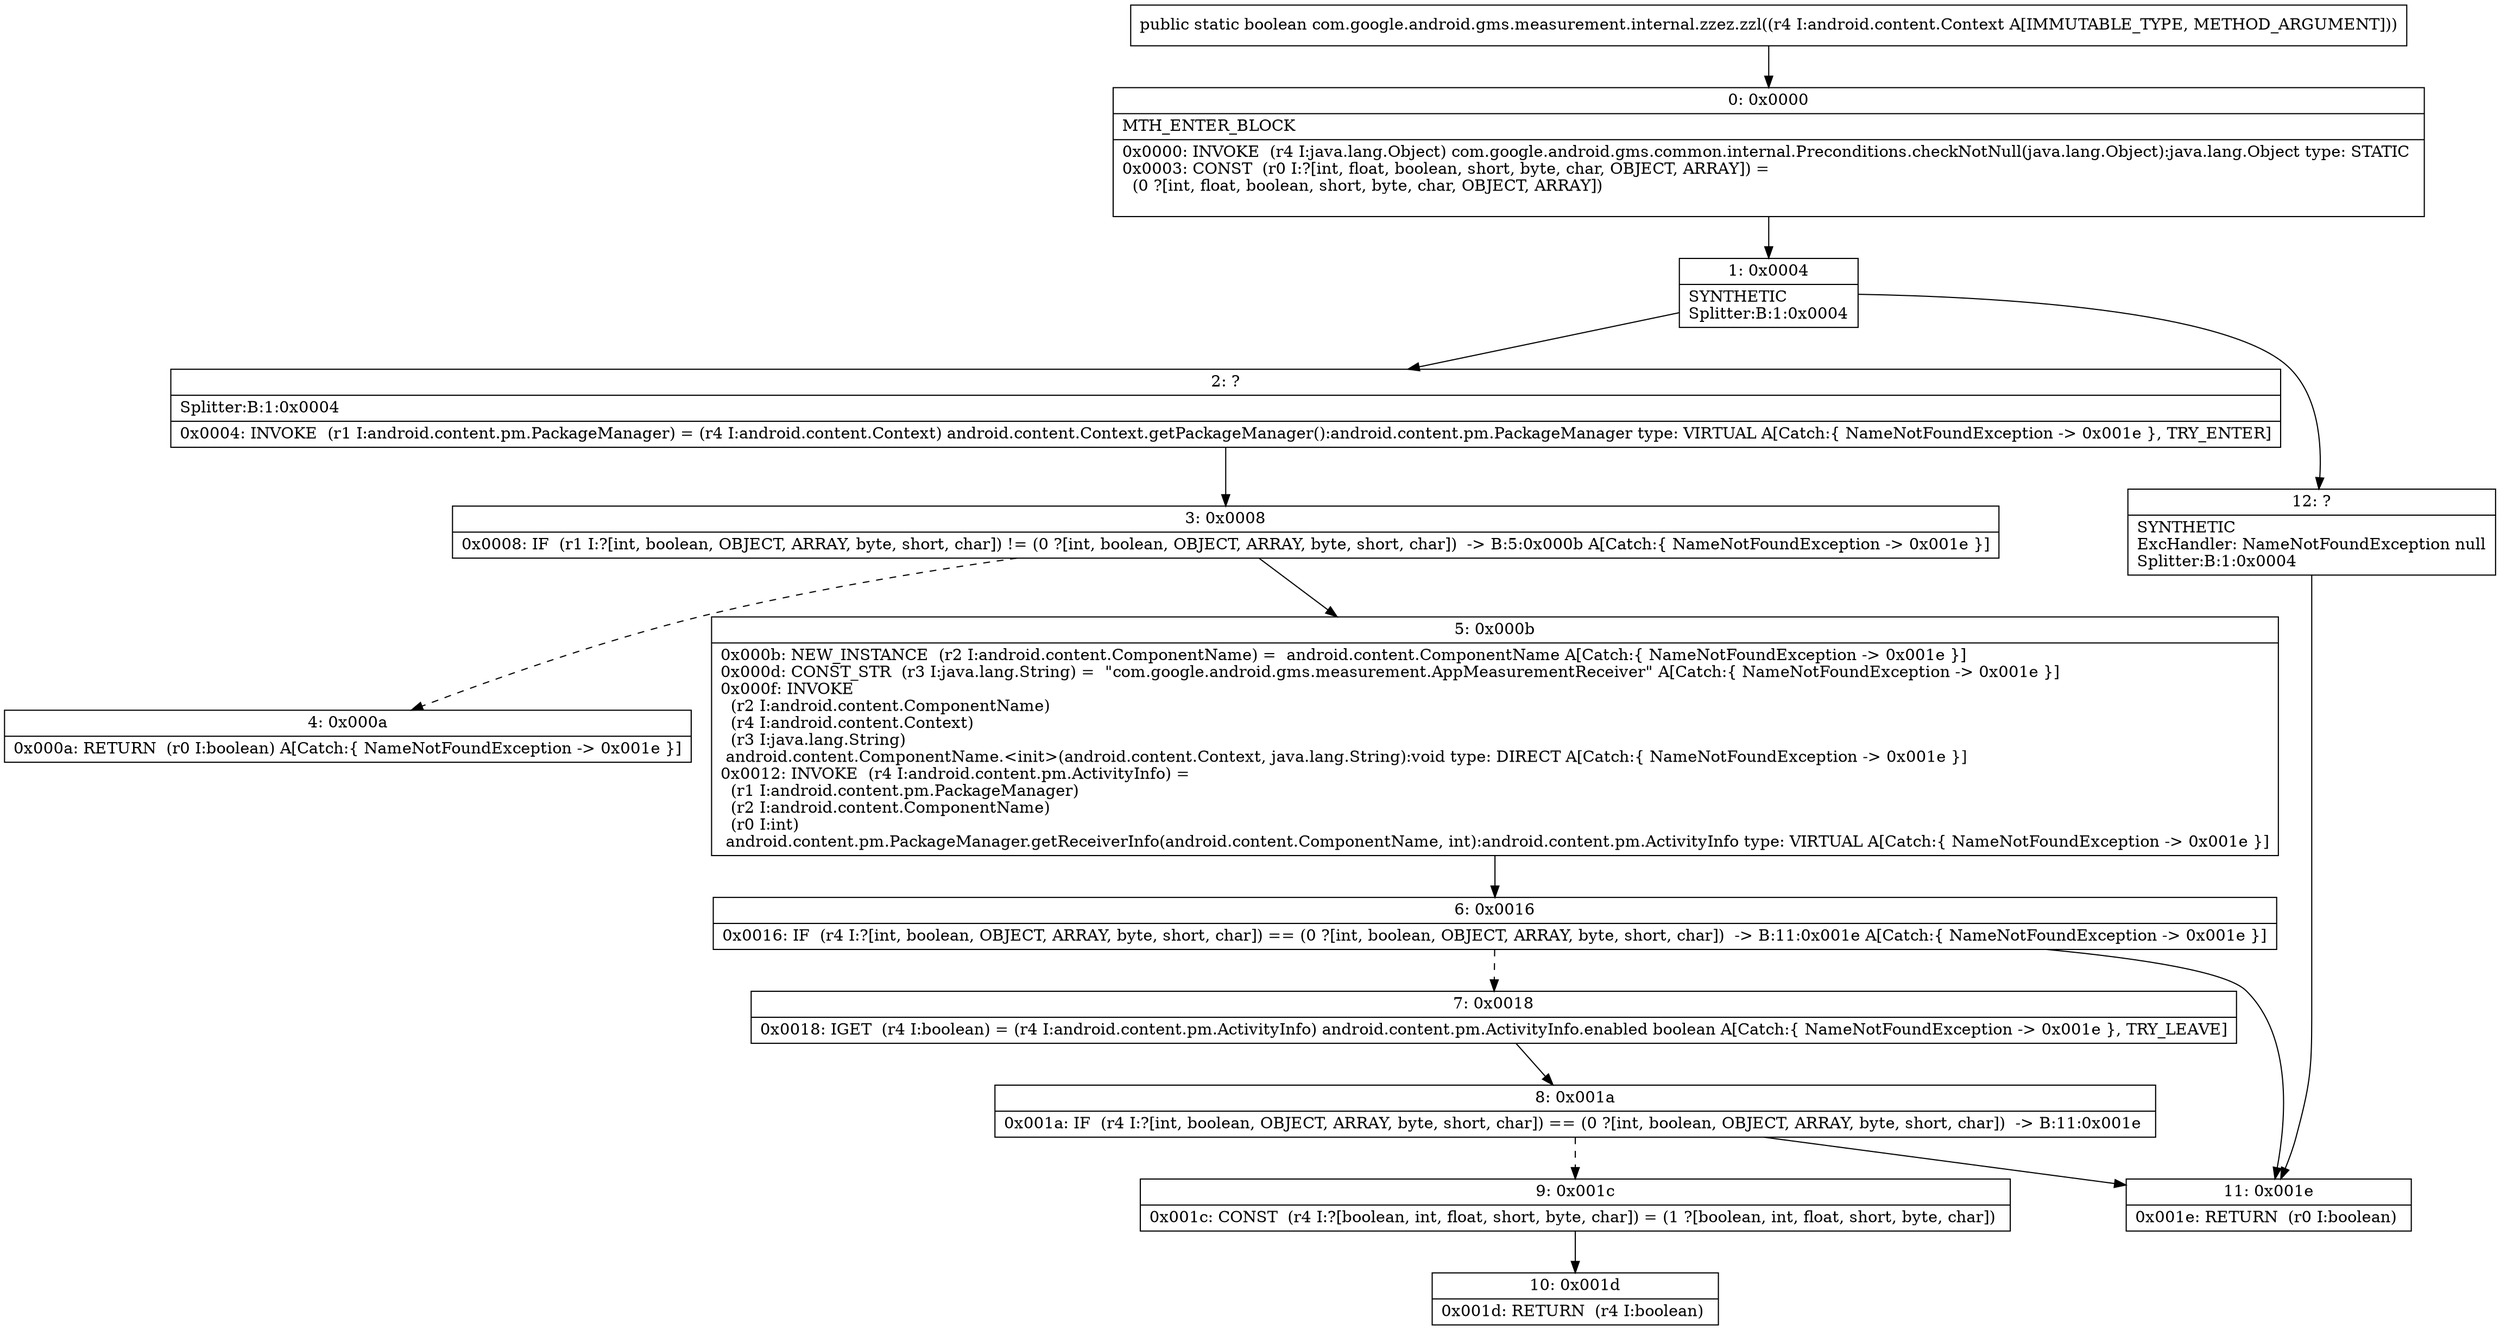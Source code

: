 digraph "CFG forcom.google.android.gms.measurement.internal.zzez.zzl(Landroid\/content\/Context;)Z" {
Node_0 [shape=record,label="{0\:\ 0x0000|MTH_ENTER_BLOCK\l|0x0000: INVOKE  (r4 I:java.lang.Object) com.google.android.gms.common.internal.Preconditions.checkNotNull(java.lang.Object):java.lang.Object type: STATIC \l0x0003: CONST  (r0 I:?[int, float, boolean, short, byte, char, OBJECT, ARRAY]) = \l  (0 ?[int, float, boolean, short, byte, char, OBJECT, ARRAY])\l \l}"];
Node_1 [shape=record,label="{1\:\ 0x0004|SYNTHETIC\lSplitter:B:1:0x0004\l}"];
Node_2 [shape=record,label="{2\:\ ?|Splitter:B:1:0x0004\l|0x0004: INVOKE  (r1 I:android.content.pm.PackageManager) = (r4 I:android.content.Context) android.content.Context.getPackageManager():android.content.pm.PackageManager type: VIRTUAL A[Catch:\{ NameNotFoundException \-\> 0x001e \}, TRY_ENTER]\l}"];
Node_3 [shape=record,label="{3\:\ 0x0008|0x0008: IF  (r1 I:?[int, boolean, OBJECT, ARRAY, byte, short, char]) != (0 ?[int, boolean, OBJECT, ARRAY, byte, short, char])  \-\> B:5:0x000b A[Catch:\{ NameNotFoundException \-\> 0x001e \}]\l}"];
Node_4 [shape=record,label="{4\:\ 0x000a|0x000a: RETURN  (r0 I:boolean) A[Catch:\{ NameNotFoundException \-\> 0x001e \}]\l}"];
Node_5 [shape=record,label="{5\:\ 0x000b|0x000b: NEW_INSTANCE  (r2 I:android.content.ComponentName) =  android.content.ComponentName A[Catch:\{ NameNotFoundException \-\> 0x001e \}]\l0x000d: CONST_STR  (r3 I:java.lang.String) =  \"com.google.android.gms.measurement.AppMeasurementReceiver\" A[Catch:\{ NameNotFoundException \-\> 0x001e \}]\l0x000f: INVOKE  \l  (r2 I:android.content.ComponentName)\l  (r4 I:android.content.Context)\l  (r3 I:java.lang.String)\l android.content.ComponentName.\<init\>(android.content.Context, java.lang.String):void type: DIRECT A[Catch:\{ NameNotFoundException \-\> 0x001e \}]\l0x0012: INVOKE  (r4 I:android.content.pm.ActivityInfo) = \l  (r1 I:android.content.pm.PackageManager)\l  (r2 I:android.content.ComponentName)\l  (r0 I:int)\l android.content.pm.PackageManager.getReceiverInfo(android.content.ComponentName, int):android.content.pm.ActivityInfo type: VIRTUAL A[Catch:\{ NameNotFoundException \-\> 0x001e \}]\l}"];
Node_6 [shape=record,label="{6\:\ 0x0016|0x0016: IF  (r4 I:?[int, boolean, OBJECT, ARRAY, byte, short, char]) == (0 ?[int, boolean, OBJECT, ARRAY, byte, short, char])  \-\> B:11:0x001e A[Catch:\{ NameNotFoundException \-\> 0x001e \}]\l}"];
Node_7 [shape=record,label="{7\:\ 0x0018|0x0018: IGET  (r4 I:boolean) = (r4 I:android.content.pm.ActivityInfo) android.content.pm.ActivityInfo.enabled boolean A[Catch:\{ NameNotFoundException \-\> 0x001e \}, TRY_LEAVE]\l}"];
Node_8 [shape=record,label="{8\:\ 0x001a|0x001a: IF  (r4 I:?[int, boolean, OBJECT, ARRAY, byte, short, char]) == (0 ?[int, boolean, OBJECT, ARRAY, byte, short, char])  \-\> B:11:0x001e \l}"];
Node_9 [shape=record,label="{9\:\ 0x001c|0x001c: CONST  (r4 I:?[boolean, int, float, short, byte, char]) = (1 ?[boolean, int, float, short, byte, char]) \l}"];
Node_10 [shape=record,label="{10\:\ 0x001d|0x001d: RETURN  (r4 I:boolean) \l}"];
Node_11 [shape=record,label="{11\:\ 0x001e|0x001e: RETURN  (r0 I:boolean) \l}"];
Node_12 [shape=record,label="{12\:\ ?|SYNTHETIC\lExcHandler: NameNotFoundException null\lSplitter:B:1:0x0004\l}"];
MethodNode[shape=record,label="{public static boolean com.google.android.gms.measurement.internal.zzez.zzl((r4 I:android.content.Context A[IMMUTABLE_TYPE, METHOD_ARGUMENT])) }"];
MethodNode -> Node_0;
Node_0 -> Node_1;
Node_1 -> Node_2;
Node_1 -> Node_12;
Node_2 -> Node_3;
Node_3 -> Node_4[style=dashed];
Node_3 -> Node_5;
Node_5 -> Node_6;
Node_6 -> Node_7[style=dashed];
Node_6 -> Node_11;
Node_7 -> Node_8;
Node_8 -> Node_9[style=dashed];
Node_8 -> Node_11;
Node_9 -> Node_10;
Node_12 -> Node_11;
}

